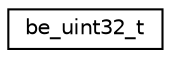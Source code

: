 digraph "Graphical Class Hierarchy"
{
 // LATEX_PDF_SIZE
  edge [fontname="Helvetica",fontsize="10",labelfontname="Helvetica",labelfontsize="10"];
  node [fontname="Helvetica",fontsize="10",shape=record];
  rankdir="LR";
  Node0 [label="be_uint32_t",height=0.2,width=0.4,color="black", fillcolor="white", style="filled",URL="$unionbe__uint32__t.html",tooltip="A 32 bit integer in big endian aka network byte order."];
}
